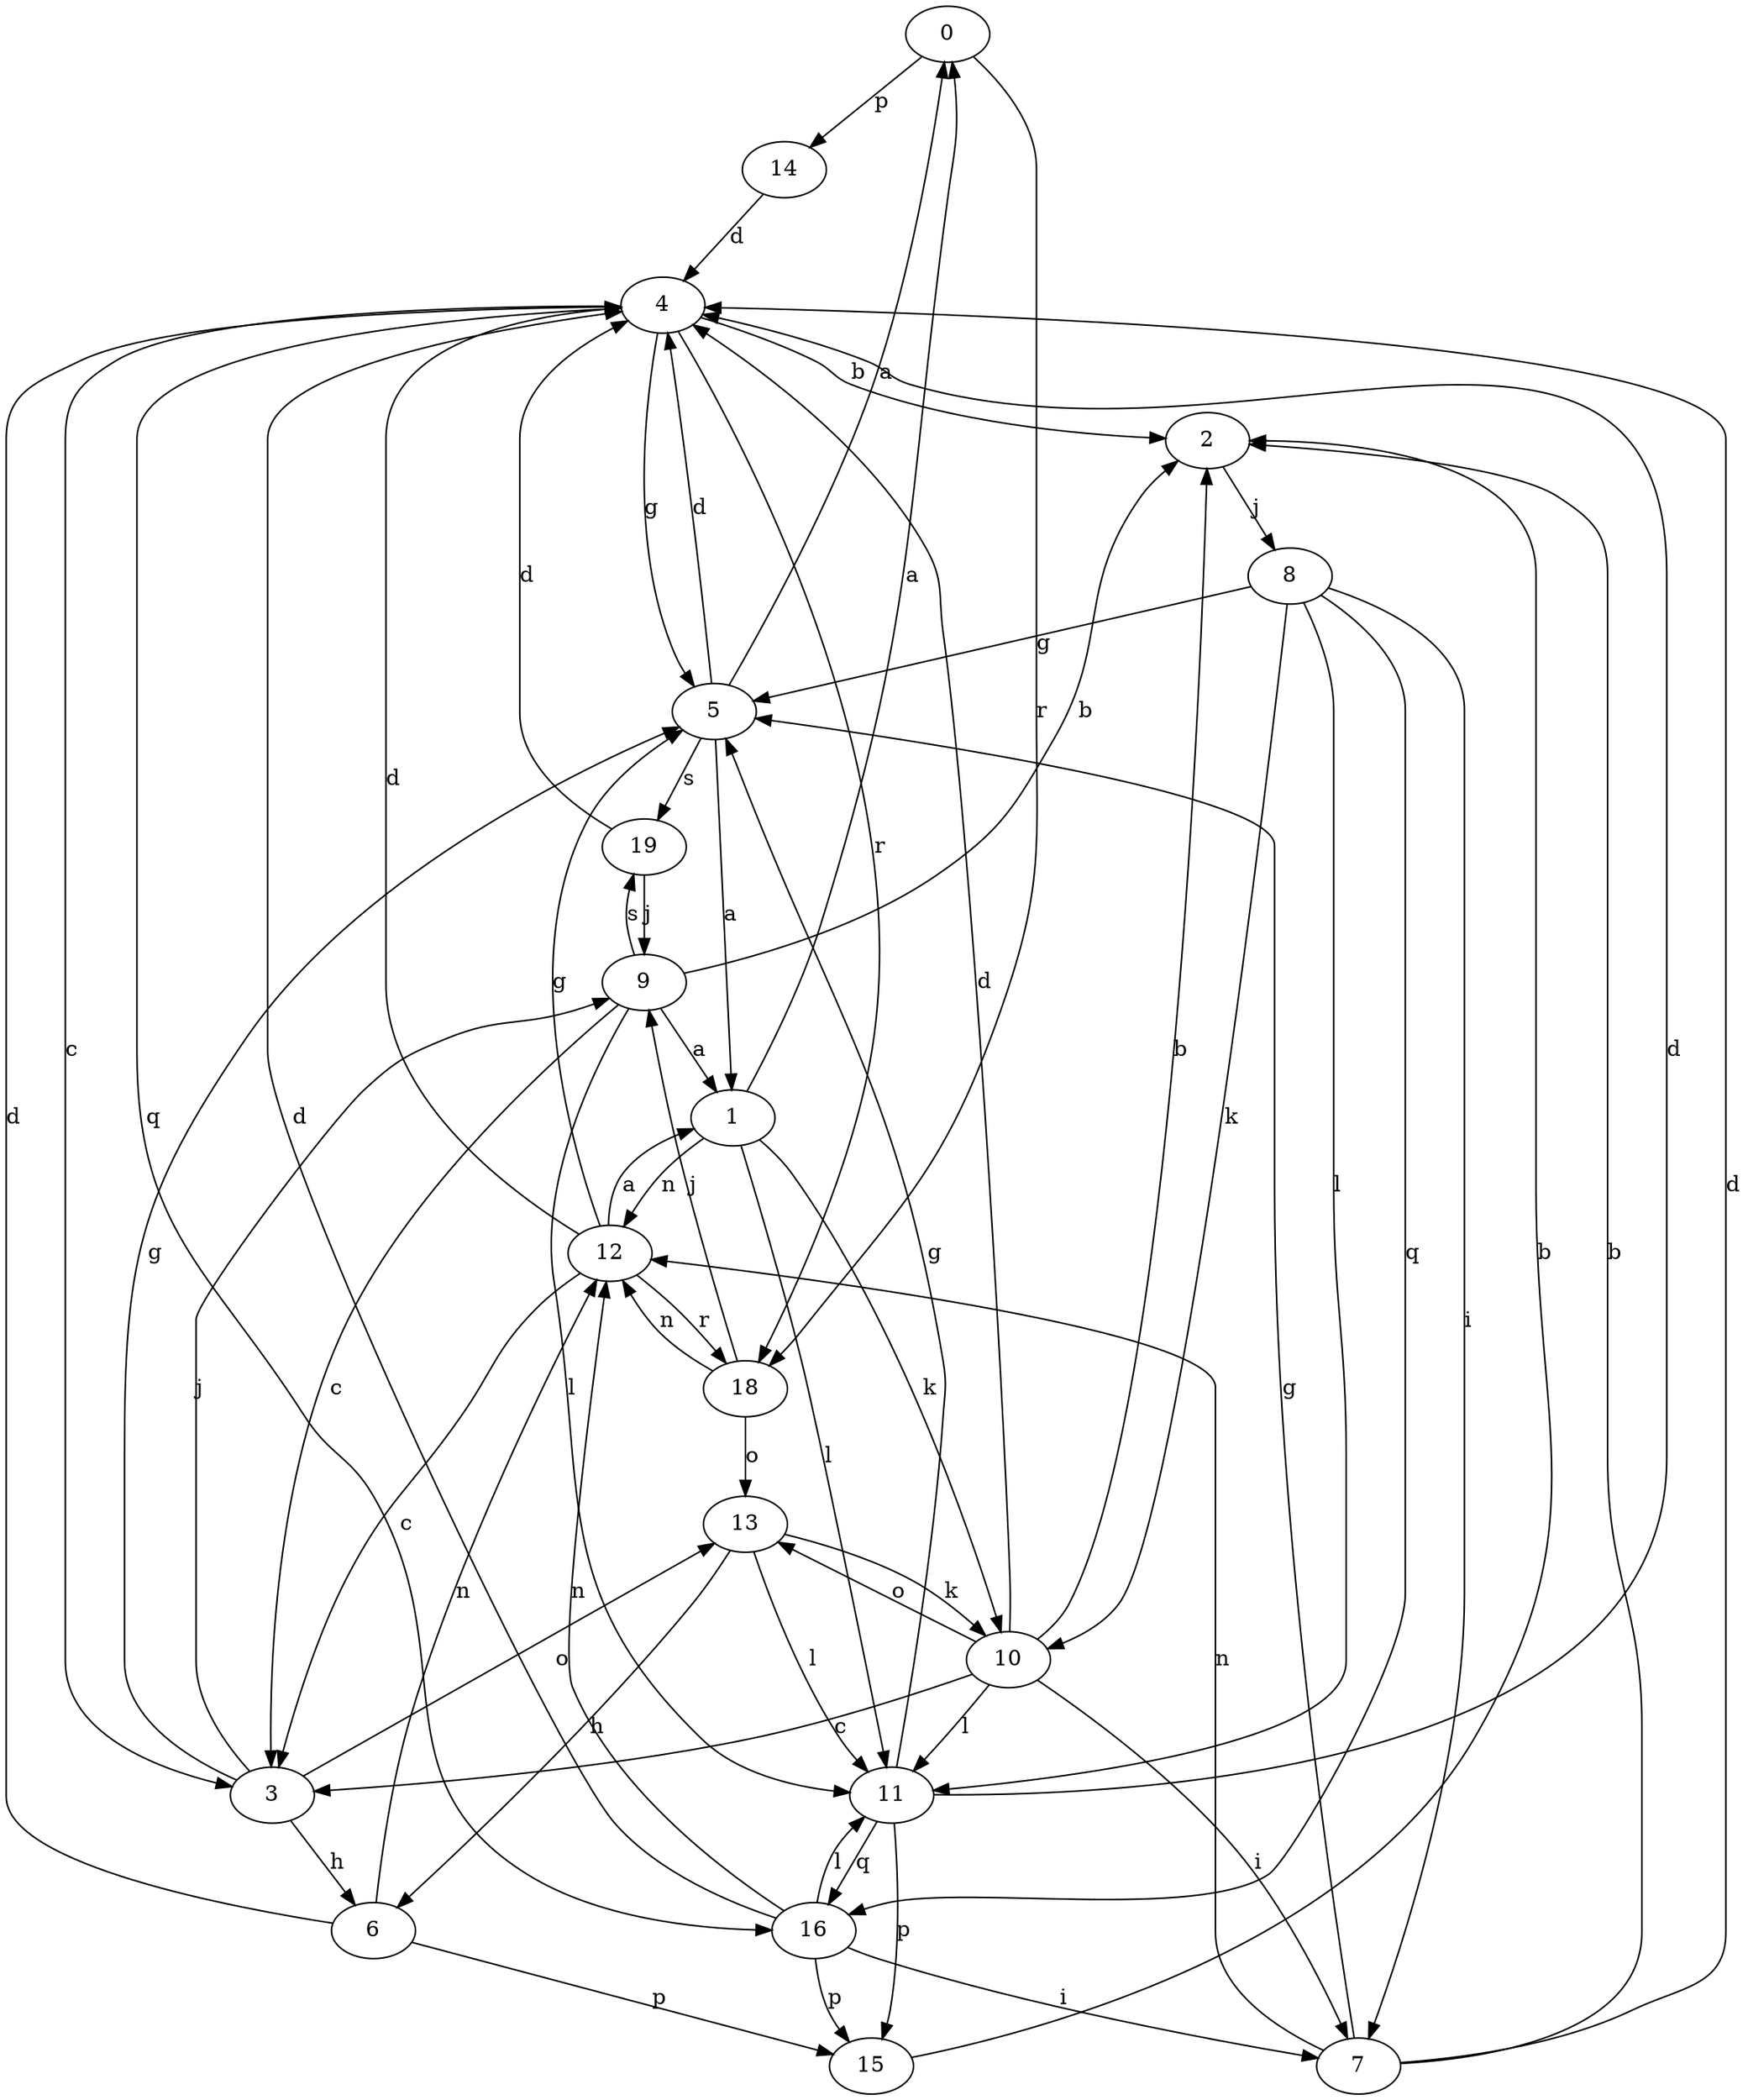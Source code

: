 strict digraph  {
0;
1;
2;
3;
4;
5;
6;
7;
8;
9;
10;
11;
12;
13;
14;
15;
16;
18;
19;
0 -> 14  [label=p];
0 -> 18  [label=r];
1 -> 0  [label=a];
1 -> 10  [label=k];
1 -> 11  [label=l];
1 -> 12  [label=n];
2 -> 8  [label=j];
3 -> 5  [label=g];
3 -> 6  [label=h];
3 -> 9  [label=j];
3 -> 13  [label=o];
4 -> 2  [label=b];
4 -> 3  [label=c];
4 -> 5  [label=g];
4 -> 16  [label=q];
4 -> 18  [label=r];
5 -> 0  [label=a];
5 -> 1  [label=a];
5 -> 4  [label=d];
5 -> 19  [label=s];
6 -> 4  [label=d];
6 -> 12  [label=n];
6 -> 15  [label=p];
7 -> 2  [label=b];
7 -> 4  [label=d];
7 -> 5  [label=g];
7 -> 12  [label=n];
8 -> 5  [label=g];
8 -> 7  [label=i];
8 -> 10  [label=k];
8 -> 11  [label=l];
8 -> 16  [label=q];
9 -> 1  [label=a];
9 -> 2  [label=b];
9 -> 3  [label=c];
9 -> 11  [label=l];
9 -> 19  [label=s];
10 -> 2  [label=b];
10 -> 3  [label=c];
10 -> 4  [label=d];
10 -> 7  [label=i];
10 -> 11  [label=l];
10 -> 13  [label=o];
11 -> 4  [label=d];
11 -> 5  [label=g];
11 -> 15  [label=p];
11 -> 16  [label=q];
12 -> 1  [label=a];
12 -> 3  [label=c];
12 -> 4  [label=d];
12 -> 5  [label=g];
12 -> 18  [label=r];
13 -> 6  [label=h];
13 -> 10  [label=k];
13 -> 11  [label=l];
14 -> 4  [label=d];
15 -> 2  [label=b];
16 -> 4  [label=d];
16 -> 7  [label=i];
16 -> 11  [label=l];
16 -> 12  [label=n];
16 -> 15  [label=p];
18 -> 9  [label=j];
18 -> 12  [label=n];
18 -> 13  [label=o];
19 -> 4  [label=d];
19 -> 9  [label=j];
}
